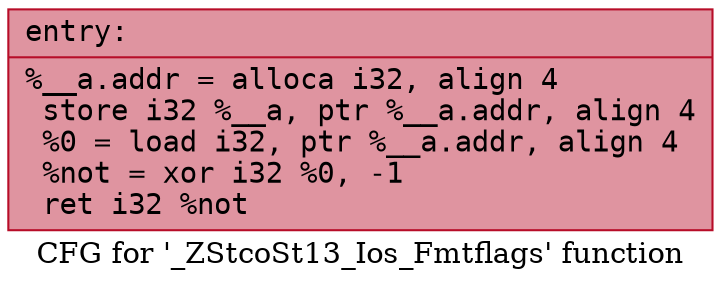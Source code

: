 digraph "CFG for '_ZStcoSt13_Ios_Fmtflags' function" {
	label="CFG for '_ZStcoSt13_Ios_Fmtflags' function";

	Node0x561f53d30930 [shape=record,color="#b70d28ff", style=filled, fillcolor="#b70d2870" fontname="Courier",label="{entry:\l|  %__a.addr = alloca i32, align 4\l  store i32 %__a, ptr %__a.addr, align 4\l  %0 = load i32, ptr %__a.addr, align 4\l  %not = xor i32 %0, -1\l  ret i32 %not\l}"];
}
